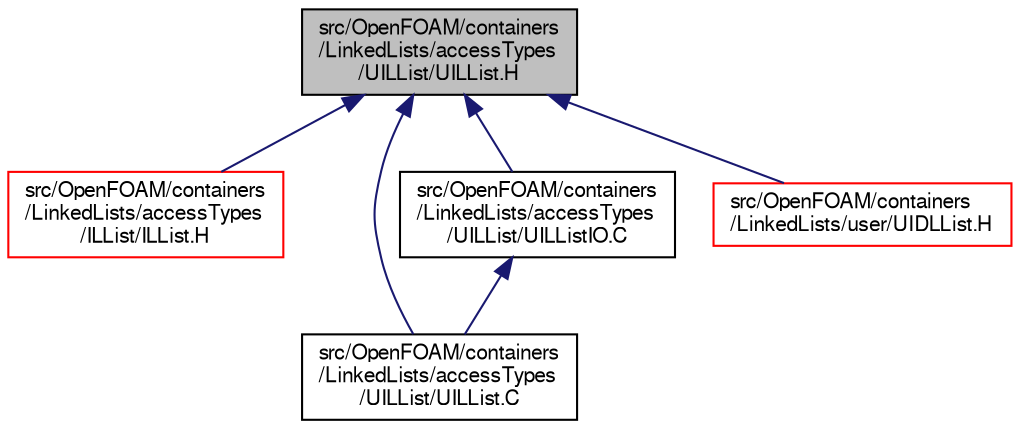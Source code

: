 digraph "src/OpenFOAM/containers/LinkedLists/accessTypes/UILList/UILList.H"
{
  bgcolor="transparent";
  edge [fontname="FreeSans",fontsize="10",labelfontname="FreeSans",labelfontsize="10"];
  node [fontname="FreeSans",fontsize="10",shape=record];
  Node8 [label="src/OpenFOAM/containers\l/LinkedLists/accessTypes\l/UILList/UILList.H",height=0.2,width=0.4,color="black", fillcolor="grey75", style="filled", fontcolor="black"];
  Node8 -> Node9 [dir="back",color="midnightblue",fontsize="10",style="solid",fontname="FreeSans"];
  Node9 [label="src/OpenFOAM/containers\l/LinkedLists/accessTypes\l/ILList/ILList.H",height=0.2,width=0.4,color="red",URL="$a08519.html"];
  Node8 -> Node3688 [dir="back",color="midnightblue",fontsize="10",style="solid",fontname="FreeSans"];
  Node3688 [label="src/OpenFOAM/containers\l/LinkedLists/accessTypes\l/UILList/UILList.C",height=0.2,width=0.4,color="black",URL="$a08543.html"];
  Node8 -> Node3689 [dir="back",color="midnightblue",fontsize="10",style="solid",fontname="FreeSans"];
  Node3689 [label="src/OpenFOAM/containers\l/LinkedLists/accessTypes\l/UILList/UILListIO.C",height=0.2,width=0.4,color="black",URL="$a08549.html"];
  Node3689 -> Node3688 [dir="back",color="midnightblue",fontsize="10",style="solid",fontname="FreeSans"];
  Node8 -> Node3690 [dir="back",color="midnightblue",fontsize="10",style="solid",fontname="FreeSans"];
  Node3690 [label="src/OpenFOAM/containers\l/LinkedLists/user/UIDLList.H",height=0.2,width=0.4,color="red",URL="$a08594.html"];
}

